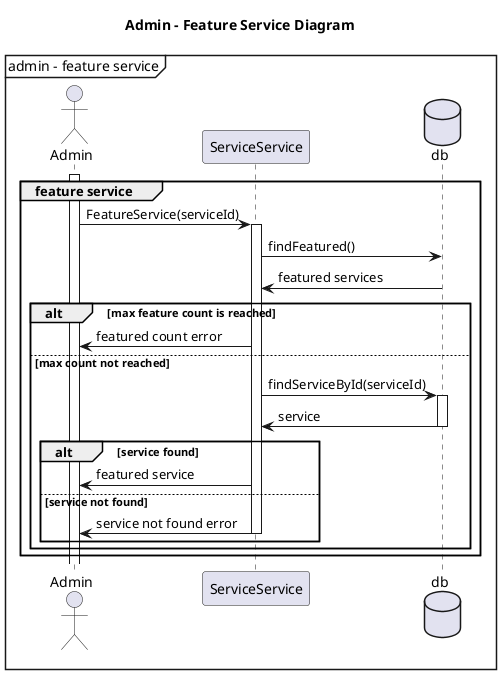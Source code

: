 @startuml Sequence

mainframe admin - feature service

title "Admin - Feature Service Diagram"
actor Admin
participant ServiceService
database db

group feature service

activate Admin
Admin -> ServiceService : FeatureService(serviceId)
activate ServiceService
ServiceService -> db :findFeatured()
db -> ServiceService: featured services
deactivate db
alt max feature count is reached
    ServiceService -> Admin: featured count error
else max count not reached

ServiceService -> db :findServiceById(serviceId)
activate db
db -> ServiceService: service
deactivate db
alt service found
    ServiceService -> Admin: featured service
else service not found
    ServiceService -> Admin: service not found error
deactivate ServiceService
end
end
end group





@enduml